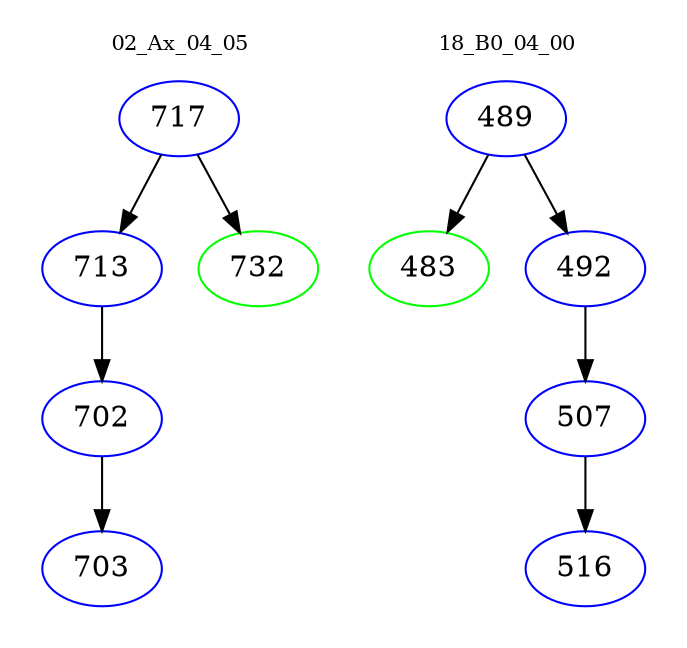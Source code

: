 digraph{
subgraph cluster_0 {
color = white
label = "02_Ax_04_05";
fontsize=10;
T0_717 [label="717", color="blue"]
T0_717 -> T0_713 [color="black"]
T0_713 [label="713", color="blue"]
T0_713 -> T0_702 [color="black"]
T0_702 [label="702", color="blue"]
T0_702 -> T0_703 [color="black"]
T0_703 [label="703", color="blue"]
T0_717 -> T0_732 [color="black"]
T0_732 [label="732", color="green"]
}
subgraph cluster_1 {
color = white
label = "18_B0_04_00";
fontsize=10;
T1_489 [label="489", color="blue"]
T1_489 -> T1_483 [color="black"]
T1_483 [label="483", color="green"]
T1_489 -> T1_492 [color="black"]
T1_492 [label="492", color="blue"]
T1_492 -> T1_507 [color="black"]
T1_507 [label="507", color="blue"]
T1_507 -> T1_516 [color="black"]
T1_516 [label="516", color="blue"]
}
}
